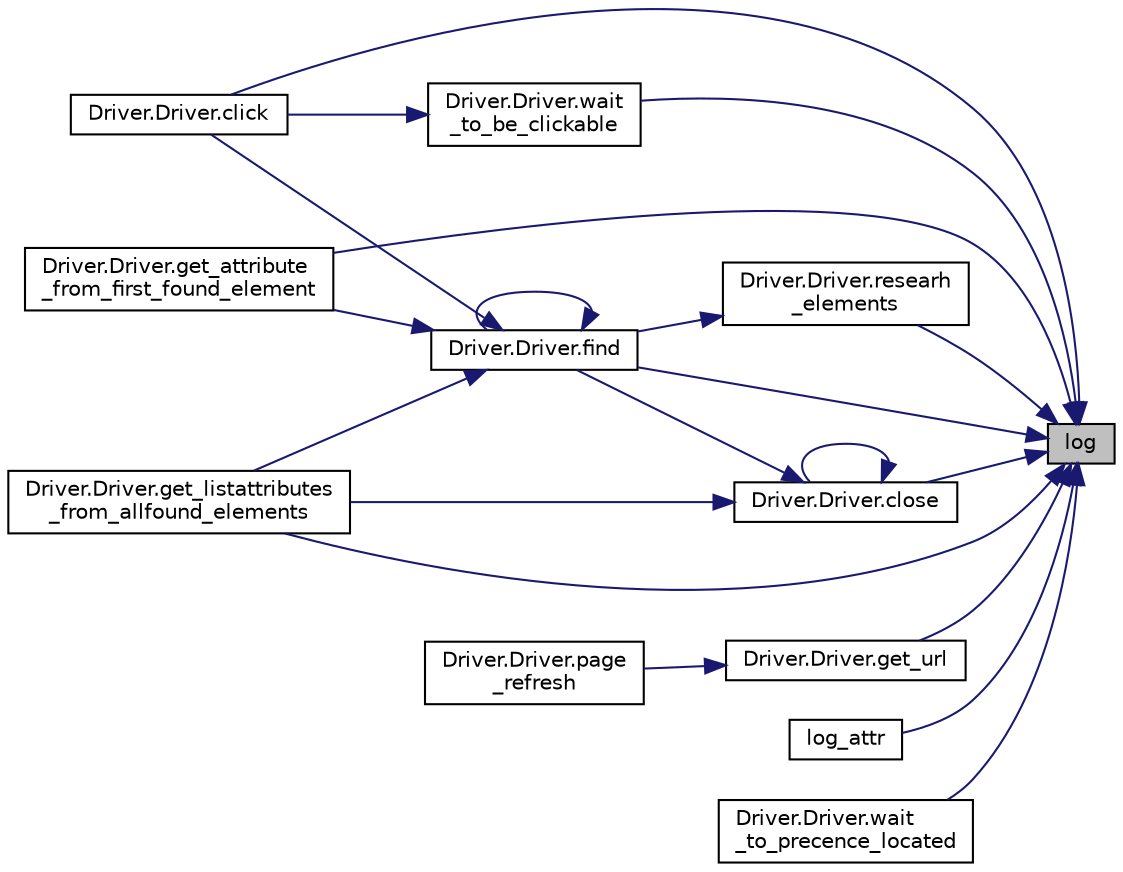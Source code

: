 digraph "log"
{
 // LATEX_PDF_SIZE
  edge [fontname="Helvetica",fontsize="10",labelfontname="Helvetica",labelfontsize="10"];
  node [fontname="Helvetica",fontsize="10",shape=record];
  rankdir="RL";
  Node1 [label="log",height=0.2,width=0.4,color="black", fillcolor="grey75", style="filled", fontcolor="black",tooltip=" "];
  Node1 -> Node2 [dir="back",color="midnightblue",fontsize="10",style="solid",fontname="Helvetica"];
  Node2 [label="Driver.Driver.click",height=0.2,width=0.4,color="black", fillcolor="white", style="filled",URL="$d3/d1e/class_driver_1_1_driver.html#a7e2c7b52aed8b2ce13abdbe54f2a78da",tooltip=" "];
  Node1 -> Node3 [dir="back",color="midnightblue",fontsize="10",style="solid",fontname="Helvetica"];
  Node3 [label="Driver.Driver.close",height=0.2,width=0.4,color="black", fillcolor="white", style="filled",URL="$d3/d1e/class_driver_1_1_driver.html#a8639372c33e15084a7f7c4d9d87b7bfe",tooltip=" "];
  Node3 -> Node3 [dir="back",color="midnightblue",fontsize="10",style="solid",fontname="Helvetica"];
  Node3 -> Node4 [dir="back",color="midnightblue",fontsize="10",style="solid",fontname="Helvetica"];
  Node4 [label="Driver.Driver.find",height=0.2,width=0.4,color="black", fillcolor="white", style="filled",URL="$d3/d1e/class_driver_1_1_driver.html#a4ebb7cc5d0e43171d9a226221da26d17",tooltip=" "];
  Node4 -> Node2 [dir="back",color="midnightblue",fontsize="10",style="solid",fontname="Helvetica"];
  Node4 -> Node4 [dir="back",color="midnightblue",fontsize="10",style="solid",fontname="Helvetica"];
  Node4 -> Node5 [dir="back",color="midnightblue",fontsize="10",style="solid",fontname="Helvetica"];
  Node5 [label="Driver.Driver.get_attribute\l_from_first_found_element",height=0.2,width=0.4,color="black", fillcolor="white", style="filled",URL="$d3/d1e/class_driver_1_1_driver.html#a94f5c7f3bd6c821691730f1f464c96a5",tooltip=" "];
  Node4 -> Node6 [dir="back",color="midnightblue",fontsize="10",style="solid",fontname="Helvetica"];
  Node6 [label="Driver.Driver.get_listattributes\l_from_allfound_elements",height=0.2,width=0.4,color="black", fillcolor="white", style="filled",URL="$d3/d1e/class_driver_1_1_driver.html#a77c85d02b6f99bbdd5f90b59d8c4719b",tooltip=" "];
  Node3 -> Node6 [dir="back",color="midnightblue",fontsize="10",style="solid",fontname="Helvetica"];
  Node1 -> Node4 [dir="back",color="midnightblue",fontsize="10",style="solid",fontname="Helvetica"];
  Node1 -> Node5 [dir="back",color="midnightblue",fontsize="10",style="solid",fontname="Helvetica"];
  Node1 -> Node6 [dir="back",color="midnightblue",fontsize="10",style="solid",fontname="Helvetica"];
  Node1 -> Node7 [dir="back",color="midnightblue",fontsize="10",style="solid",fontname="Helvetica"];
  Node7 [label="Driver.Driver.get_url",height=0.2,width=0.4,color="black", fillcolor="white", style="filled",URL="$d3/d1e/class_driver_1_1_driver.html#af689d7bbe557359e8751e96cdd9abc8a",tooltip=" "];
  Node7 -> Node8 [dir="back",color="midnightblue",fontsize="10",style="solid",fontname="Helvetica"];
  Node8 [label="Driver.Driver.page\l_refresh",height=0.2,width=0.4,color="black", fillcolor="white", style="filled",URL="$d3/d1e/class_driver_1_1_driver.html#a85ee546d3891af56c5a4c39c46d71c01",tooltip=" "];
  Node1 -> Node9 [dir="back",color="midnightblue",fontsize="10",style="solid",fontname="Helvetica"];
  Node9 [label="log_attr",height=0.2,width=0.4,color="black", fillcolor="white", style="filled",URL="$da/d15/classlogger_1_1_log.html#ac6abe6aeaa6169bc6865ba99c953f8d4",tooltip=" "];
  Node1 -> Node10 [dir="back",color="midnightblue",fontsize="10",style="solid",fontname="Helvetica"];
  Node10 [label="Driver.Driver.researh\l_elements",height=0.2,width=0.4,color="black", fillcolor="white", style="filled",URL="$d3/d1e/class_driver_1_1_driver.html#ae7d5093b7025291a81994384a97d3c84",tooltip=" "];
  Node10 -> Node4 [dir="back",color="midnightblue",fontsize="10",style="solid",fontname="Helvetica"];
  Node1 -> Node11 [dir="back",color="midnightblue",fontsize="10",style="solid",fontname="Helvetica"];
  Node11 [label="Driver.Driver.wait\l_to_be_clickable",height=0.2,width=0.4,color="black", fillcolor="white", style="filled",URL="$d3/d1e/class_driver_1_1_driver.html#aafbb2c7719d9ad62fd0beeeac68129fb",tooltip=" "];
  Node11 -> Node2 [dir="back",color="midnightblue",fontsize="10",style="solid",fontname="Helvetica"];
  Node1 -> Node12 [dir="back",color="midnightblue",fontsize="10",style="solid",fontname="Helvetica"];
  Node12 [label="Driver.Driver.wait\l_to_precence_located",height=0.2,width=0.4,color="black", fillcolor="white", style="filled",URL="$d3/d1e/class_driver_1_1_driver.html#ada5ab930e1c4a0b68e42ec56ad78250a",tooltip=" "];
}
